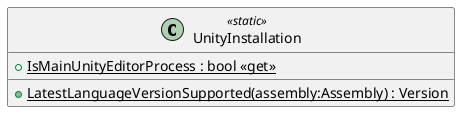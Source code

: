@startuml
class UnityInstallation <<static>> {
    + {static} IsMainUnityEditorProcess : bool <<get>>
    + {static} LatestLanguageVersionSupported(assembly:Assembly) : Version
}
@enduml

